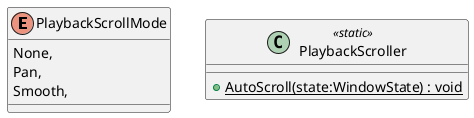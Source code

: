 @startuml
enum PlaybackScrollMode {
    None,
    Pan,
    Smooth,
}
class PlaybackScroller <<static>> {
    + {static} AutoScroll(state:WindowState) : void
}
@enduml
